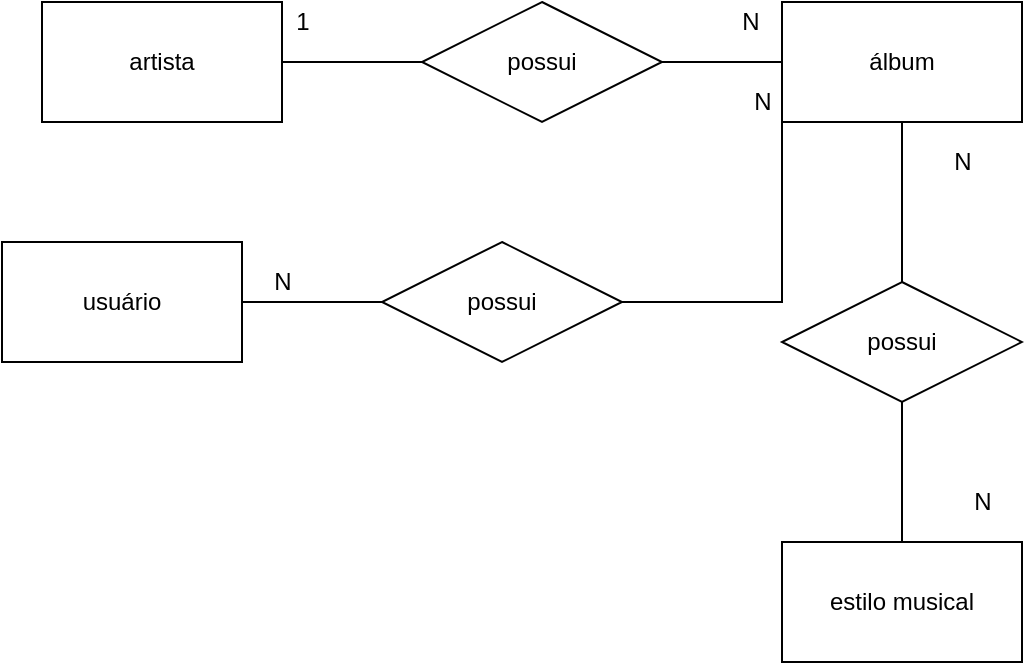 <mxfile version="14.9.3" type="device"><diagram id="9rKV7LEk8a5IxyOsO1KU" name="Page-1"><mxGraphModel dx="1422" dy="762" grid="1" gridSize="10" guides="1" tooltips="1" connect="1" arrows="1" fold="1" page="1" pageScale="1" pageWidth="827" pageHeight="1169" math="0" shadow="0"><root><mxCell id="0"/><mxCell id="1" parent="0"/><mxCell id="Cr9dkqm9v7pJd0nKbylm-4" style="edgeStyle=orthogonalEdgeStyle;rounded=0;orthogonalLoop=1;jettySize=auto;html=1;exitX=1;exitY=0.5;exitDx=0;exitDy=0;entryX=0;entryY=0.5;entryDx=0;entryDy=0;endArrow=none;endFill=0;" edge="1" parent="1" source="Cr9dkqm9v7pJd0nKbylm-1" target="Cr9dkqm9v7pJd0nKbylm-2"><mxGeometry relative="1" as="geometry"/></mxCell><mxCell id="Cr9dkqm9v7pJd0nKbylm-1" value="artista" style="rounded=0;whiteSpace=wrap;html=1;" vertex="1" parent="1"><mxGeometry x="50" y="60" width="120" height="60" as="geometry"/></mxCell><mxCell id="Cr9dkqm9v7pJd0nKbylm-5" style="edgeStyle=orthogonalEdgeStyle;rounded=0;orthogonalLoop=1;jettySize=auto;html=1;exitX=1;exitY=0.5;exitDx=0;exitDy=0;entryX=0;entryY=0.5;entryDx=0;entryDy=0;endArrow=none;endFill=0;" edge="1" parent="1" source="Cr9dkqm9v7pJd0nKbylm-2" target="Cr9dkqm9v7pJd0nKbylm-3"><mxGeometry relative="1" as="geometry"/></mxCell><mxCell id="Cr9dkqm9v7pJd0nKbylm-2" value="possui" style="shape=rhombus;perimeter=rhombusPerimeter;whiteSpace=wrap;html=1;align=center;" vertex="1" parent="1"><mxGeometry x="240" y="60" width="120" height="60" as="geometry"/></mxCell><mxCell id="Cr9dkqm9v7pJd0nKbylm-8" style="edgeStyle=orthogonalEdgeStyle;rounded=0;orthogonalLoop=1;jettySize=auto;html=1;exitX=0.5;exitY=1;exitDx=0;exitDy=0;entryX=0.5;entryY=0;entryDx=0;entryDy=0;endArrow=none;endFill=0;" edge="1" parent="1" source="Cr9dkqm9v7pJd0nKbylm-3" target="Cr9dkqm9v7pJd0nKbylm-7"><mxGeometry relative="1" as="geometry"/></mxCell><mxCell id="Cr9dkqm9v7pJd0nKbylm-3" value="álbum" style="rounded=0;whiteSpace=wrap;html=1;" vertex="1" parent="1"><mxGeometry x="420" y="60" width="120" height="60" as="geometry"/></mxCell><mxCell id="Cr9dkqm9v7pJd0nKbylm-6" value="estilo musical" style="rounded=0;whiteSpace=wrap;html=1;" vertex="1" parent="1"><mxGeometry x="420" y="330" width="120" height="60" as="geometry"/></mxCell><mxCell id="Cr9dkqm9v7pJd0nKbylm-9" style="edgeStyle=orthogonalEdgeStyle;rounded=0;orthogonalLoop=1;jettySize=auto;html=1;exitX=0.5;exitY=1;exitDx=0;exitDy=0;entryX=0.5;entryY=0;entryDx=0;entryDy=0;endArrow=none;endFill=0;" edge="1" parent="1" source="Cr9dkqm9v7pJd0nKbylm-7" target="Cr9dkqm9v7pJd0nKbylm-6"><mxGeometry relative="1" as="geometry"/></mxCell><mxCell id="Cr9dkqm9v7pJd0nKbylm-7" value="possui" style="shape=rhombus;perimeter=rhombusPerimeter;whiteSpace=wrap;html=1;align=center;" vertex="1" parent="1"><mxGeometry x="420" y="200" width="120" height="60" as="geometry"/></mxCell><mxCell id="Cr9dkqm9v7pJd0nKbylm-16" style="edgeStyle=orthogonalEdgeStyle;rounded=0;orthogonalLoop=1;jettySize=auto;html=1;exitX=1;exitY=0;exitDx=0;exitDy=0;entryX=0;entryY=0.5;entryDx=0;entryDy=0;endArrow=none;endFill=0;" edge="1" parent="1" source="Cr9dkqm9v7pJd0nKbylm-10" target="Cr9dkqm9v7pJd0nKbylm-15"><mxGeometry relative="1" as="geometry"><Array as="points"><mxPoint x="210" y="210"/><mxPoint x="210" y="210"/></Array></mxGeometry></mxCell><mxCell id="Cr9dkqm9v7pJd0nKbylm-10" value="usuário" style="rounded=0;whiteSpace=wrap;html=1;" vertex="1" parent="1"><mxGeometry x="30" y="180" width="120" height="60" as="geometry"/></mxCell><mxCell id="Cr9dkqm9v7pJd0nKbylm-11" value="N" style="text;html=1;align=center;verticalAlign=middle;resizable=0;points=[];autosize=1;strokeColor=none;" vertex="1" parent="1"><mxGeometry x="510" y="300" width="20" height="20" as="geometry"/></mxCell><mxCell id="Cr9dkqm9v7pJd0nKbylm-12" value="N" style="text;html=1;align=center;verticalAlign=middle;resizable=0;points=[];autosize=1;strokeColor=none;" vertex="1" parent="1"><mxGeometry x="500" y="130" width="20" height="20" as="geometry"/></mxCell><mxCell id="Cr9dkqm9v7pJd0nKbylm-13" value="1" style="text;html=1;align=center;verticalAlign=middle;resizable=0;points=[];autosize=1;strokeColor=none;" vertex="1" parent="1"><mxGeometry x="170" y="60" width="20" height="20" as="geometry"/></mxCell><mxCell id="Cr9dkqm9v7pJd0nKbylm-14" value="N" style="text;html=1;align=center;verticalAlign=middle;resizable=0;points=[];autosize=1;strokeColor=none;" vertex="1" parent="1"><mxGeometry x="394" y="60" width="20" height="20" as="geometry"/></mxCell><mxCell id="Cr9dkqm9v7pJd0nKbylm-17" style="edgeStyle=orthogonalEdgeStyle;rounded=0;orthogonalLoop=1;jettySize=auto;html=1;exitX=1;exitY=0.5;exitDx=0;exitDy=0;endArrow=none;endFill=0;entryX=0;entryY=1;entryDx=0;entryDy=0;" edge="1" parent="1" source="Cr9dkqm9v7pJd0nKbylm-15" target="Cr9dkqm9v7pJd0nKbylm-3"><mxGeometry relative="1" as="geometry"><mxPoint x="420" y="130" as="targetPoint"/></mxGeometry></mxCell><mxCell id="Cr9dkqm9v7pJd0nKbylm-15" value="possui" style="shape=rhombus;perimeter=rhombusPerimeter;whiteSpace=wrap;html=1;align=center;" vertex="1" parent="1"><mxGeometry x="220" y="180" width="120" height="60" as="geometry"/></mxCell><mxCell id="Cr9dkqm9v7pJd0nKbylm-20" value="N" style="text;html=1;align=center;verticalAlign=middle;resizable=0;points=[];autosize=1;strokeColor=none;" vertex="1" parent="1"><mxGeometry x="160" y="190" width="20" height="20" as="geometry"/></mxCell><mxCell id="Cr9dkqm9v7pJd0nKbylm-21" value="N" style="text;html=1;align=center;verticalAlign=middle;resizable=0;points=[];autosize=1;strokeColor=none;" vertex="1" parent="1"><mxGeometry x="400" y="100" width="20" height="20" as="geometry"/></mxCell></root></mxGraphModel></diagram></mxfile>